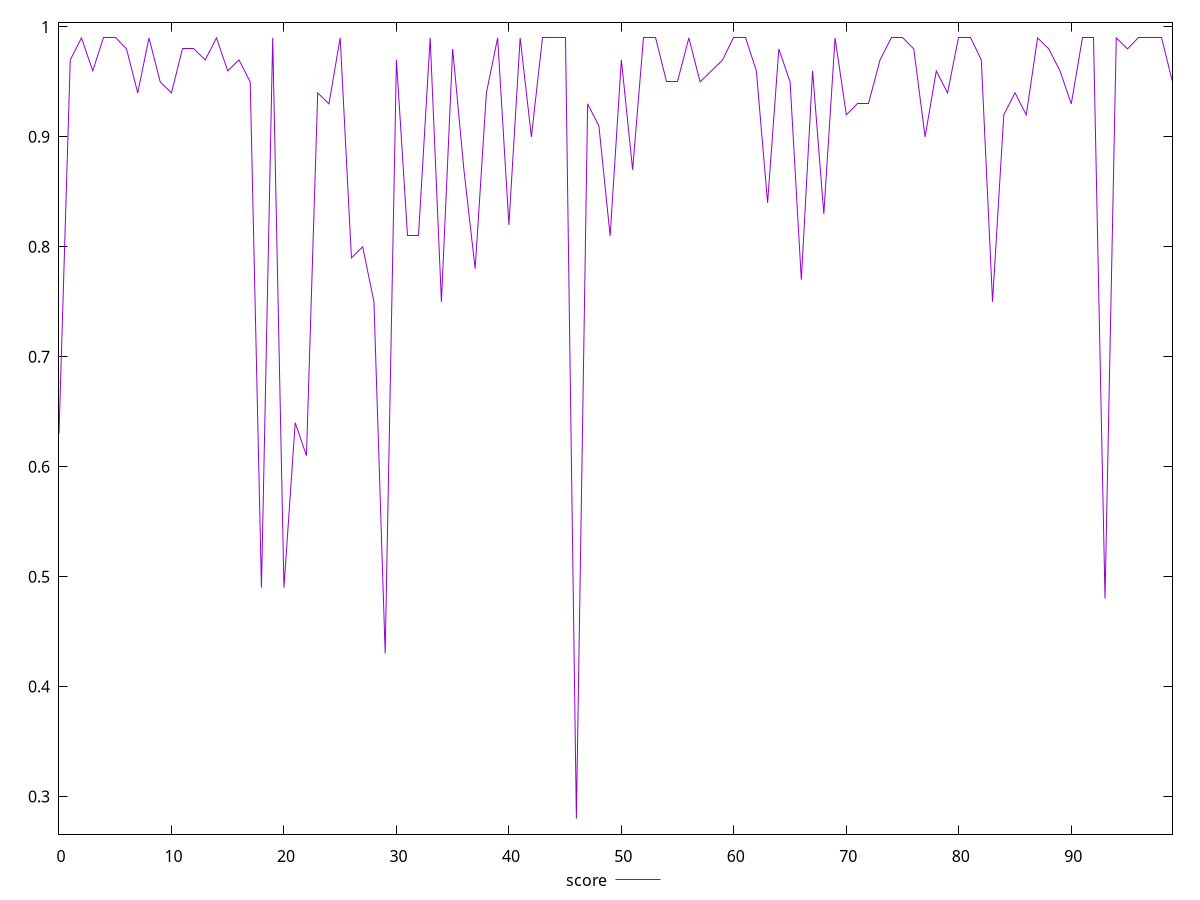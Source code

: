 reset

$score <<EOF
0 0.63
1 0.97
2 0.99
3 0.96
4 0.99
5 0.99
6 0.98
7 0.94
8 0.99
9 0.95
10 0.94
11 0.98
12 0.98
13 0.97
14 0.99
15 0.96
16 0.97
17 0.95
18 0.49
19 0.99
20 0.49
21 0.64
22 0.61
23 0.94
24 0.93
25 0.99
26 0.79
27 0.8
28 0.75
29 0.43
30 0.97
31 0.81
32 0.81
33 0.99
34 0.75
35 0.98
36 0.87
37 0.78
38 0.94
39 0.99
40 0.82
41 0.99
42 0.9
43 0.99
44 0.99
45 0.99
46 0.28
47 0.93
48 0.91
49 0.81
50 0.97
51 0.87
52 0.99
53 0.99
54 0.95
55 0.95
56 0.99
57 0.95
58 0.96
59 0.97
60 0.99
61 0.99
62 0.96
63 0.84
64 0.98
65 0.95
66 0.77
67 0.96
68 0.83
69 0.99
70 0.92
71 0.93
72 0.93
73 0.97
74 0.99
75 0.99
76 0.98
77 0.9
78 0.96
79 0.94
80 0.99
81 0.99
82 0.97
83 0.75
84 0.92
85 0.94
86 0.92
87 0.99
88 0.98
89 0.96
90 0.93
91 0.99
92 0.99
93 0.48
94 0.99
95 0.98
96 0.99
97 0.99
98 0.99
99 0.95
EOF

set key outside below
set xrange [0:99]
set yrange [0.26580000000000004:1.0042]
set trange [0.26580000000000004:1.0042]
set terminal svg size 640, 500 enhanced background rgb 'white'
set output "report_00015_2021-02-09T16-11-33.973Z/speed-index/samples/pages+cached+noadtech/score/values.svg"

plot $score title "score" with line

reset
